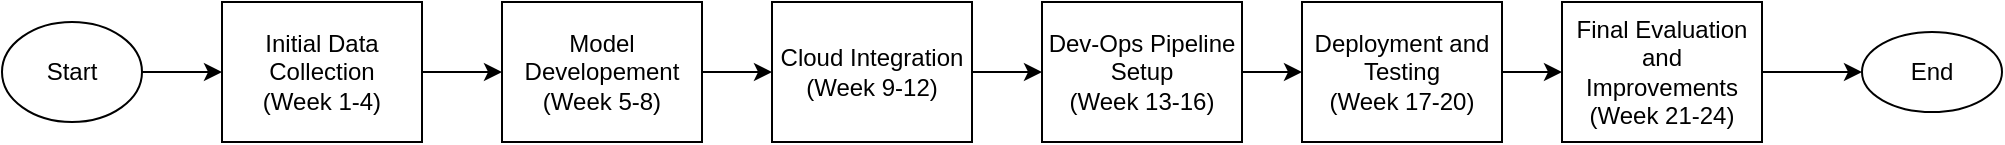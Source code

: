 <mxfile version="24.8.8">
  <diagram name="Page-1" id="L__EfY5ED4CkXt1lasy4">
    <mxGraphModel dx="954" dy="605" grid="1" gridSize="10" guides="1" tooltips="1" connect="1" arrows="1" fold="1" page="1" pageScale="1" pageWidth="850" pageHeight="1100" math="0" shadow="0">
      <root>
        <mxCell id="0" />
        <mxCell id="1" parent="0" />
        <mxCell id="mJ1j02HmuWCkphUKMCgb-9" style="edgeStyle=orthogonalEdgeStyle;rounded=0;orthogonalLoop=1;jettySize=auto;html=1;exitX=1;exitY=0.5;exitDx=0;exitDy=0;entryX=0;entryY=0.5;entryDx=0;entryDy=0;" edge="1" parent="1" source="mJ1j02HmuWCkphUKMCgb-1" target="mJ1j02HmuWCkphUKMCgb-2">
          <mxGeometry relative="1" as="geometry" />
        </mxCell>
        <mxCell id="mJ1j02HmuWCkphUKMCgb-1" value="Start" style="ellipse;whiteSpace=wrap;html=1;align=center;" vertex="1" parent="1">
          <mxGeometry x="40" y="240" width="70" height="50" as="geometry" />
        </mxCell>
        <mxCell id="mJ1j02HmuWCkphUKMCgb-10" style="edgeStyle=orthogonalEdgeStyle;rounded=0;orthogonalLoop=1;jettySize=auto;html=1;exitX=1;exitY=0.5;exitDx=0;exitDy=0;entryX=0;entryY=0.5;entryDx=0;entryDy=0;" edge="1" parent="1" source="mJ1j02HmuWCkphUKMCgb-2" target="mJ1j02HmuWCkphUKMCgb-7">
          <mxGeometry relative="1" as="geometry" />
        </mxCell>
        <mxCell id="mJ1j02HmuWCkphUKMCgb-2" value="Initial Data Collection&lt;div&gt;(Week 1-4)&lt;/div&gt;" style="whiteSpace=wrap;html=1;align=center;" vertex="1" parent="1">
          <mxGeometry x="150" y="230" width="100" height="70" as="geometry" />
        </mxCell>
        <mxCell id="mJ1j02HmuWCkphUKMCgb-16" style="edgeStyle=orthogonalEdgeStyle;rounded=0;orthogonalLoop=1;jettySize=auto;html=1;exitX=1;exitY=0.5;exitDx=0;exitDy=0;entryX=0;entryY=0.5;entryDx=0;entryDy=0;" edge="1" parent="1" source="mJ1j02HmuWCkphUKMCgb-3" target="mJ1j02HmuWCkphUKMCgb-8">
          <mxGeometry relative="1" as="geometry" />
        </mxCell>
        <mxCell id="mJ1j02HmuWCkphUKMCgb-3" value="Final Evaluation and Improvements&lt;div&gt;(Week 21-24)&lt;/div&gt;" style="whiteSpace=wrap;html=1;align=center;" vertex="1" parent="1">
          <mxGeometry x="820" y="230" width="100" height="70" as="geometry" />
        </mxCell>
        <mxCell id="mJ1j02HmuWCkphUKMCgb-15" style="edgeStyle=orthogonalEdgeStyle;rounded=0;orthogonalLoop=1;jettySize=auto;html=1;exitX=1;exitY=0.5;exitDx=0;exitDy=0;entryX=0;entryY=0.5;entryDx=0;entryDy=0;" edge="1" parent="1" source="mJ1j02HmuWCkphUKMCgb-4" target="mJ1j02HmuWCkphUKMCgb-3">
          <mxGeometry relative="1" as="geometry" />
        </mxCell>
        <mxCell id="mJ1j02HmuWCkphUKMCgb-4" value="Deployment and Testing&lt;div&gt;(Week 17-20)&lt;/div&gt;" style="whiteSpace=wrap;html=1;align=center;" vertex="1" parent="1">
          <mxGeometry x="690" y="230" width="100" height="70" as="geometry" />
        </mxCell>
        <mxCell id="mJ1j02HmuWCkphUKMCgb-12" style="edgeStyle=orthogonalEdgeStyle;rounded=0;orthogonalLoop=1;jettySize=auto;html=1;exitX=1;exitY=0.5;exitDx=0;exitDy=0;entryX=0;entryY=0.5;entryDx=0;entryDy=0;" edge="1" parent="1" source="mJ1j02HmuWCkphUKMCgb-5" target="mJ1j02HmuWCkphUKMCgb-6">
          <mxGeometry relative="1" as="geometry" />
        </mxCell>
        <mxCell id="mJ1j02HmuWCkphUKMCgb-5" value="Cloud Integration&lt;div&gt;(Week 9-12)&lt;/div&gt;" style="whiteSpace=wrap;html=1;align=center;" vertex="1" parent="1">
          <mxGeometry x="425" y="230" width="100" height="70" as="geometry" />
        </mxCell>
        <mxCell id="mJ1j02HmuWCkphUKMCgb-13" style="edgeStyle=orthogonalEdgeStyle;rounded=0;orthogonalLoop=1;jettySize=auto;html=1;exitX=1;exitY=0.5;exitDx=0;exitDy=0;entryX=0;entryY=0.5;entryDx=0;entryDy=0;" edge="1" parent="1" source="mJ1j02HmuWCkphUKMCgb-6" target="mJ1j02HmuWCkphUKMCgb-4">
          <mxGeometry relative="1" as="geometry" />
        </mxCell>
        <mxCell id="mJ1j02HmuWCkphUKMCgb-6" value="Dev-Ops Pipeline Setup&lt;div&gt;(Week 13-16)&lt;/div&gt;" style="whiteSpace=wrap;html=1;align=center;" vertex="1" parent="1">
          <mxGeometry x="560" y="230" width="100" height="70" as="geometry" />
        </mxCell>
        <mxCell id="mJ1j02HmuWCkphUKMCgb-11" style="edgeStyle=orthogonalEdgeStyle;rounded=0;orthogonalLoop=1;jettySize=auto;html=1;exitX=1;exitY=0.5;exitDx=0;exitDy=0;entryX=0;entryY=0.5;entryDx=0;entryDy=0;" edge="1" parent="1" source="mJ1j02HmuWCkphUKMCgb-7" target="mJ1j02HmuWCkphUKMCgb-5">
          <mxGeometry relative="1" as="geometry" />
        </mxCell>
        <mxCell id="mJ1j02HmuWCkphUKMCgb-7" value="Model Developement&lt;div&gt;(Week 5-8)&lt;/div&gt;" style="whiteSpace=wrap;html=1;align=center;" vertex="1" parent="1">
          <mxGeometry x="290" y="230" width="100" height="70" as="geometry" />
        </mxCell>
        <mxCell id="mJ1j02HmuWCkphUKMCgb-8" value="End" style="ellipse;whiteSpace=wrap;html=1;align=center;" vertex="1" parent="1">
          <mxGeometry x="970" y="245" width="70" height="40" as="geometry" />
        </mxCell>
      </root>
    </mxGraphModel>
  </diagram>
</mxfile>
